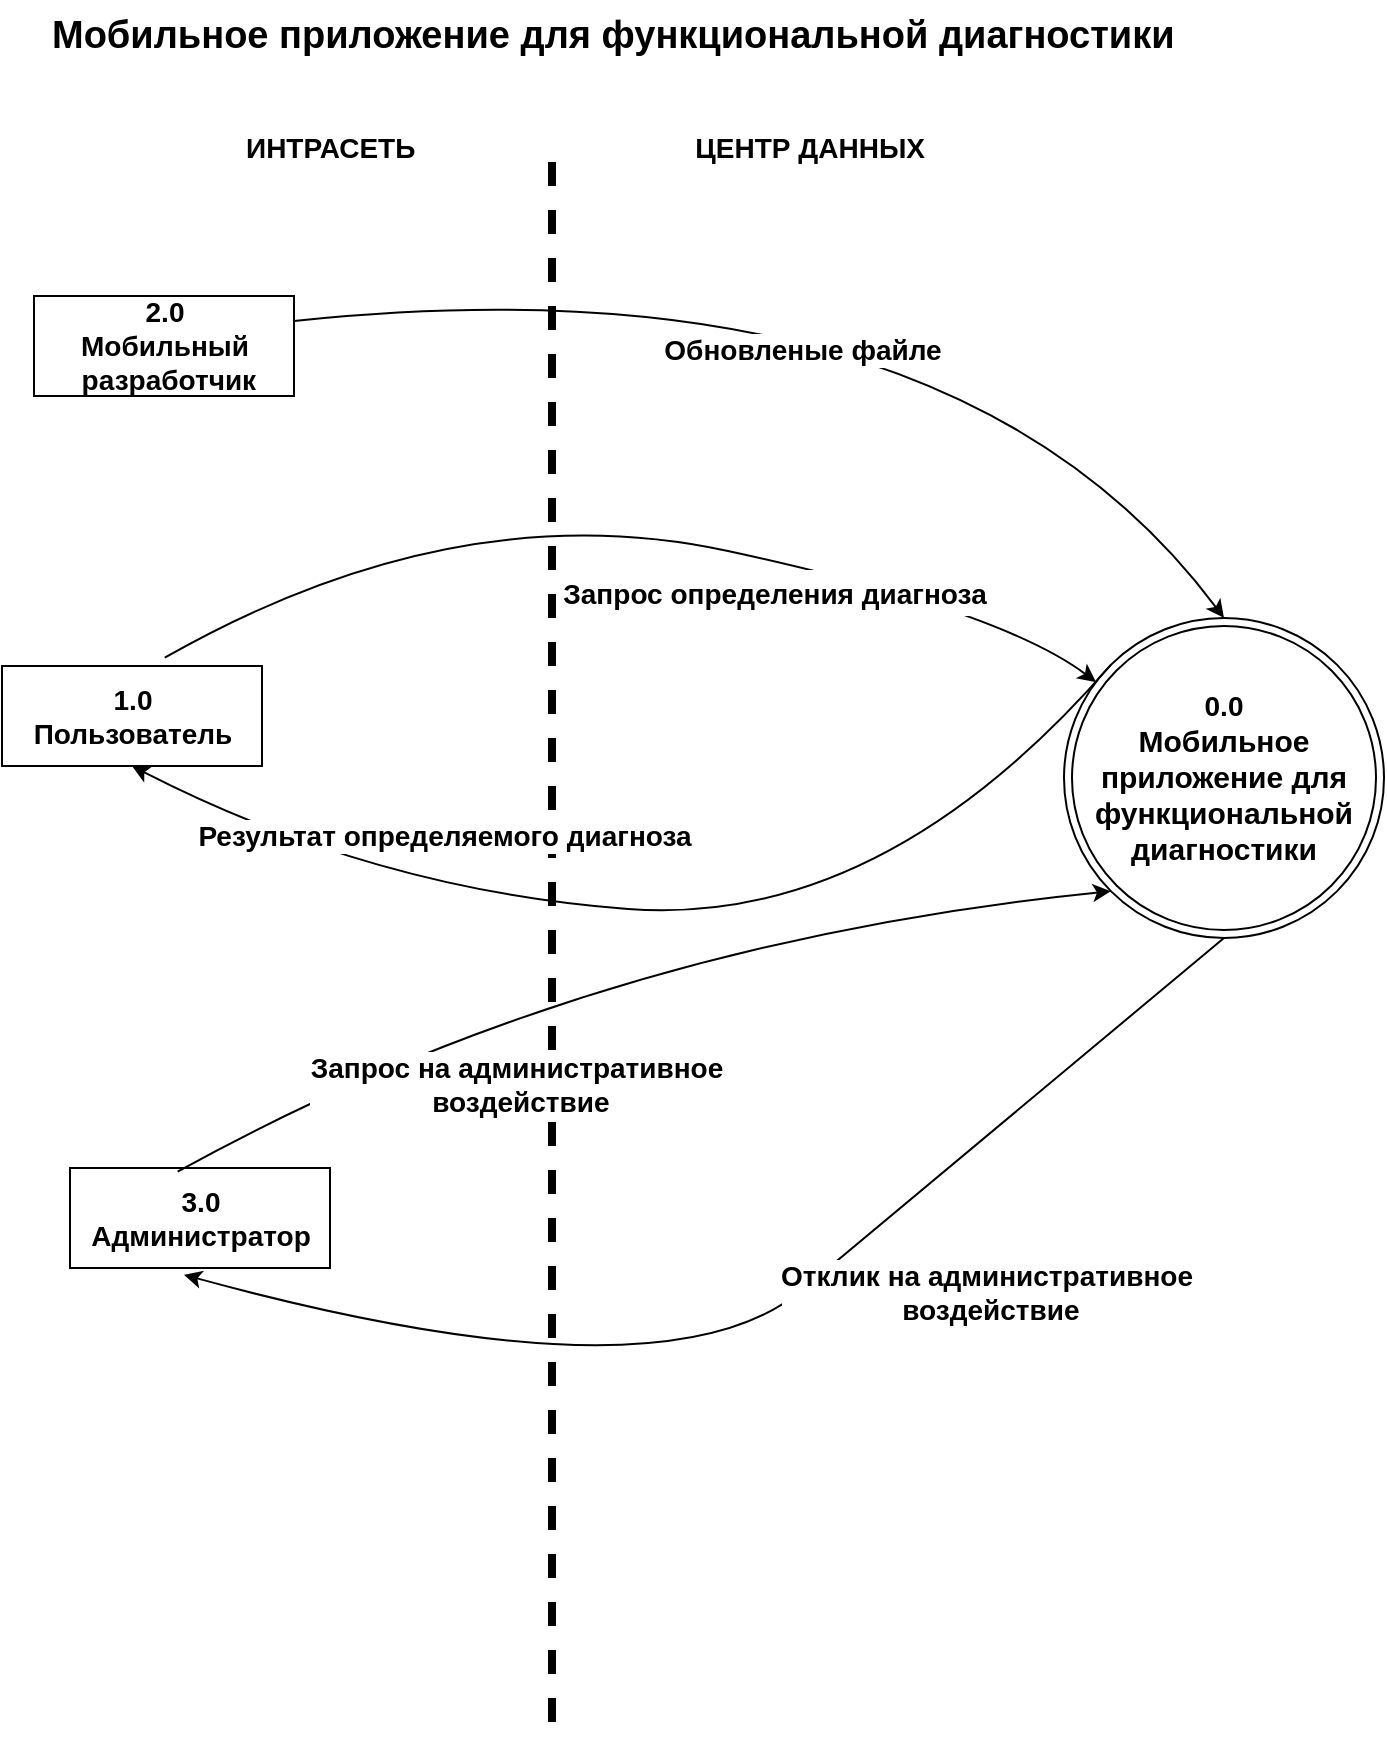 <mxfile version="19.0.2" type="github">
  <diagram id="OWx4hyj13moDCeKYkGol" name="Page-1">
    <mxGraphModel dx="1335" dy="745" grid="0" gridSize="10" guides="1" tooltips="1" connect="1" arrows="1" fold="1" page="1" pageScale="1" pageWidth="827" pageHeight="1169" background="none" math="0" shadow="0">
      <root>
        <mxCell id="0" />
        <mxCell id="1" parent="0" />
        <mxCell id="R_TbPJ2dsLFKyycq7Uun-33" value="" style="endArrow=none;html=1;rounded=0;fontSize=12;dashed=1;strokeWidth=4;shadow=0;" edge="1" parent="1">
          <mxGeometry width="50" height="50" relative="1" as="geometry">
            <mxPoint x="405" y="172" as="sourcePoint" />
            <mxPoint x="405" y="963.0" as="targetPoint" />
          </mxGeometry>
        </mxCell>
        <mxCell id="R_TbPJ2dsLFKyycq7Uun-34" value="0.0&lt;br&gt;&lt;span style=&quot;text-align: left;&quot;&gt;&lt;font style=&quot;font-size: 15px;&quot;&gt;Мобильное приложение для функциональной диагностики&lt;/font&gt;&lt;/span&gt;" style="ellipse;shape=doubleEllipse;whiteSpace=wrap;html=1;aspect=fixed;fontStyle=1;fontSize=14;" vertex="1" parent="1">
          <mxGeometry x="661" y="400" width="160" height="160" as="geometry" />
        </mxCell>
        <mxCell id="R_TbPJ2dsLFKyycq7Uun-35" value="&lt;div style=&quot;line-height: 0.9;&quot;&gt;&lt;br&gt;&lt;/div&gt;&lt;div style=&quot;display:none&quot; id=&quot;SDCloudData&quot;&gt;&lt;/div&gt;" style="text;whiteSpace=wrap;html=1;" vertex="1" parent="1">
          <mxGeometry x="392" y="165" width="3" height="15" as="geometry" />
        </mxCell>
        <mxCell id="R_TbPJ2dsLFKyycq7Uun-36" value="1.0&lt;br style=&quot;font-size: 14px;&quot;&gt;Пользователь&lt;div style=&quot;display: none; font-size: 14px;&quot; id=&quot;SDCloudData&quot;&gt;&lt;/div&gt;" style="html=1;dashed=0;whitespace=wrap;fontStyle=1;fontSize=14;" vertex="1" parent="1">
          <mxGeometry x="130" y="424" width="130" height="50" as="geometry" />
        </mxCell>
        <mxCell id="R_TbPJ2dsLFKyycq7Uun-37" value="ИНТРАСЕТЬ&amp;nbsp; &amp;nbsp; &amp;nbsp; &amp;nbsp; &amp;nbsp; &amp;nbsp; &amp;nbsp; &amp;nbsp; &amp;nbsp; &amp;nbsp; &amp;nbsp; &amp;nbsp; &amp;nbsp; &amp;nbsp; &amp;nbsp; &amp;nbsp; &amp;nbsp; &amp;nbsp; ЦЕНТР ДАННЫХ&lt;div style=&quot;display: none; font-size: 14px;&quot; id=&quot;SDCloudData&quot;&gt;&lt;/div&gt;" style="text;whiteSpace=wrap;html=1;strokeWidth=2;fontStyle=1;fontSize=14;" vertex="1" parent="1">
          <mxGeometry x="250" y="150" width="381" height="30" as="geometry" />
        </mxCell>
        <mxCell id="R_TbPJ2dsLFKyycq7Uun-38" value="Мобильное приложение для функциональной диагностики" style="text;whiteSpace=wrap;html=1;fontSize=19;fontStyle=1" vertex="1" parent="1">
          <mxGeometry x="153" y="91" width="600" height="30" as="geometry" />
        </mxCell>
        <mxCell id="R_TbPJ2dsLFKyycq7Uun-39" value="2.0&lt;br style=&quot;font-size: 14px;&quot;&gt;Мобильный&lt;br&gt;&amp;nbsp;разработчик&lt;div style=&quot;display: none; font-size: 14px;&quot; id=&quot;SDCloudData&quot;&gt;&lt;/div&gt;" style="html=1;dashed=0;whitespace=wrap;fontStyle=1;fontSize=14;" vertex="1" parent="1">
          <mxGeometry x="146" y="239" width="130" height="50" as="geometry" />
        </mxCell>
        <mxCell id="R_TbPJ2dsLFKyycq7Uun-40" value="3.0&lt;br style=&quot;font-size: 14px;&quot;&gt;Администратор&lt;br&gt;&lt;div style=&quot;display: none; font-size: 14px;&quot; id=&quot;SDCloudData&quot;&gt;&lt;/div&gt;" style="html=1;dashed=0;whitespace=wrap;fontStyle=1;fontSize=14;" vertex="1" parent="1">
          <mxGeometry x="164" y="675" width="130" height="50" as="geometry" />
        </mxCell>
        <mxCell id="R_TbPJ2dsLFKyycq7Uun-41" value="" style="curved=1;endArrow=classic;html=1;rounded=0;fontSize=19;exitX=0.626;exitY=-0.083;exitDx=0;exitDy=0;exitPerimeter=0;" edge="1" parent="1" source="R_TbPJ2dsLFKyycq7Uun-36" target="R_TbPJ2dsLFKyycq7Uun-34">
          <mxGeometry width="50" height="50" relative="1" as="geometry">
            <mxPoint x="266" y="442" as="sourcePoint" />
            <mxPoint x="714.48" y="489.48" as="targetPoint" />
            <Array as="points">
              <mxPoint x="357" y="337" />
              <mxPoint x="629" y="396" />
            </Array>
          </mxGeometry>
        </mxCell>
        <mxCell id="R_TbPJ2dsLFKyycq7Uun-42" value="&lt;font style=&quot;font-size: 14px;&quot;&gt;Запрос определения диагноза&lt;/font&gt;" style="edgeLabel;html=1;align=center;verticalAlign=middle;resizable=0;points=[];fontSize=19;fontStyle=1" vertex="1" connectable="0" parent="R_TbPJ2dsLFKyycq7Uun-41">
          <mxGeometry x="0.241" y="-22" relative="1" as="geometry">
            <mxPoint x="20" y="-3" as="offset" />
          </mxGeometry>
        </mxCell>
        <mxCell id="R_TbPJ2dsLFKyycq7Uun-43" value="" style="curved=1;endArrow=classic;html=1;rounded=0;fontSize=19;exitX=0;exitY=0;exitDx=0;exitDy=0;entryX=0.5;entryY=1;entryDx=0;entryDy=0;" edge="1" parent="1" source="R_TbPJ2dsLFKyycq7Uun-34" target="R_TbPJ2dsLFKyycq7Uun-36">
          <mxGeometry width="50" height="50" relative="1" as="geometry">
            <mxPoint x="240" y="260" as="sourcePoint" />
            <mxPoint x="290" y="210" as="targetPoint" />
            <Array as="points">
              <mxPoint x="570" y="555" />
              <mxPoint x="316" y="536" />
            </Array>
          </mxGeometry>
        </mxCell>
        <mxCell id="R_TbPJ2dsLFKyycq7Uun-44" value="Результат определяемого диагноза" style="edgeLabel;html=1;align=center;verticalAlign=middle;resizable=0;points=[];fontSize=14;fontStyle=1" vertex="1" connectable="0" parent="R_TbPJ2dsLFKyycq7Uun-43">
          <mxGeometry x="0.404" y="-17" relative="1" as="geometry">
            <mxPoint x="1" y="-13" as="offset" />
          </mxGeometry>
        </mxCell>
        <mxCell id="R_TbPJ2dsLFKyycq7Uun-45" value="" style="curved=1;endArrow=classic;html=1;rounded=0;fontSize=14;exitX=1;exitY=0.25;exitDx=0;exitDy=0;entryX=0.5;entryY=0;entryDx=0;entryDy=0;" edge="1" parent="1" source="R_TbPJ2dsLFKyycq7Uun-39" target="R_TbPJ2dsLFKyycq7Uun-34">
          <mxGeometry width="50" height="50" relative="1" as="geometry">
            <mxPoint x="400" y="290" as="sourcePoint" />
            <mxPoint x="450" y="240" as="targetPoint" />
            <Array as="points">
              <mxPoint x="604" y="217" />
            </Array>
          </mxGeometry>
        </mxCell>
        <mxCell id="R_TbPJ2dsLFKyycq7Uun-46" value="Обновленые файле" style="edgeLabel;html=1;align=center;verticalAlign=middle;resizable=0;points=[];fontSize=14;fontStyle=1" vertex="1" connectable="0" parent="R_TbPJ2dsLFKyycq7Uun-45">
          <mxGeometry x="0.3" y="-18" relative="1" as="geometry">
            <mxPoint x="-80" y="11" as="offset" />
          </mxGeometry>
        </mxCell>
        <mxCell id="R_TbPJ2dsLFKyycq7Uun-47" value="" style="curved=1;endArrow=classic;html=1;rounded=0;fontSize=14;exitX=0.414;exitY=0.037;exitDx=0;exitDy=0;entryX=0;entryY=1;entryDx=0;entryDy=0;exitPerimeter=0;" edge="1" parent="1" source="R_TbPJ2dsLFKyycq7Uun-40" target="R_TbPJ2dsLFKyycq7Uun-34">
          <mxGeometry width="50" height="50" relative="1" as="geometry">
            <mxPoint x="213" y="519" as="sourcePoint" />
            <mxPoint x="647.46" y="578.84" as="targetPoint" />
            <Array as="points">
              <mxPoint x="423" y="563" />
            </Array>
          </mxGeometry>
        </mxCell>
        <mxCell id="R_TbPJ2dsLFKyycq7Uun-48" value="Запрос на административное&lt;br&gt;&amp;nbsp;воздействие" style="edgeLabel;html=1;align=center;verticalAlign=middle;resizable=0;points=[];fontSize=14;fontStyle=1" vertex="1" connectable="0" parent="R_TbPJ2dsLFKyycq7Uun-47">
          <mxGeometry x="-0.311" y="-5" relative="1" as="geometry">
            <mxPoint x="17" y="35" as="offset" />
          </mxGeometry>
        </mxCell>
        <mxCell id="R_TbPJ2dsLFKyycq7Uun-49" value="" style="curved=1;endArrow=classic;html=1;rounded=0;fontSize=14;exitX=0.5;exitY=1;exitDx=0;exitDy=0;entryX=0.438;entryY=1.068;entryDx=0;entryDy=0;entryPerimeter=0;" edge="1" parent="1" source="R_TbPJ2dsLFKyycq7Uun-34" target="R_TbPJ2dsLFKyycq7Uun-40">
          <mxGeometry width="50" height="50" relative="1" as="geometry">
            <mxPoint x="660.503" y="609.497" as="sourcePoint" />
            <mxPoint x="175" y="572" as="targetPoint" />
            <Array as="points">
              <mxPoint x="599" y="678" />
              <mxPoint x="461" y="794" />
            </Array>
          </mxGeometry>
        </mxCell>
        <mxCell id="R_TbPJ2dsLFKyycq7Uun-50" value="Отклик на административное&lt;br&gt;&amp;nbsp;воздействие" style="edgeLabel;html=1;align=center;verticalAlign=middle;resizable=0;points=[];fontSize=14;fontStyle=1" vertex="1" connectable="0" parent="R_TbPJ2dsLFKyycq7Uun-49">
          <mxGeometry x="0.272" y="-8" relative="1" as="geometry">
            <mxPoint x="183" y="-43" as="offset" />
          </mxGeometry>
        </mxCell>
      </root>
    </mxGraphModel>
  </diagram>
</mxfile>
